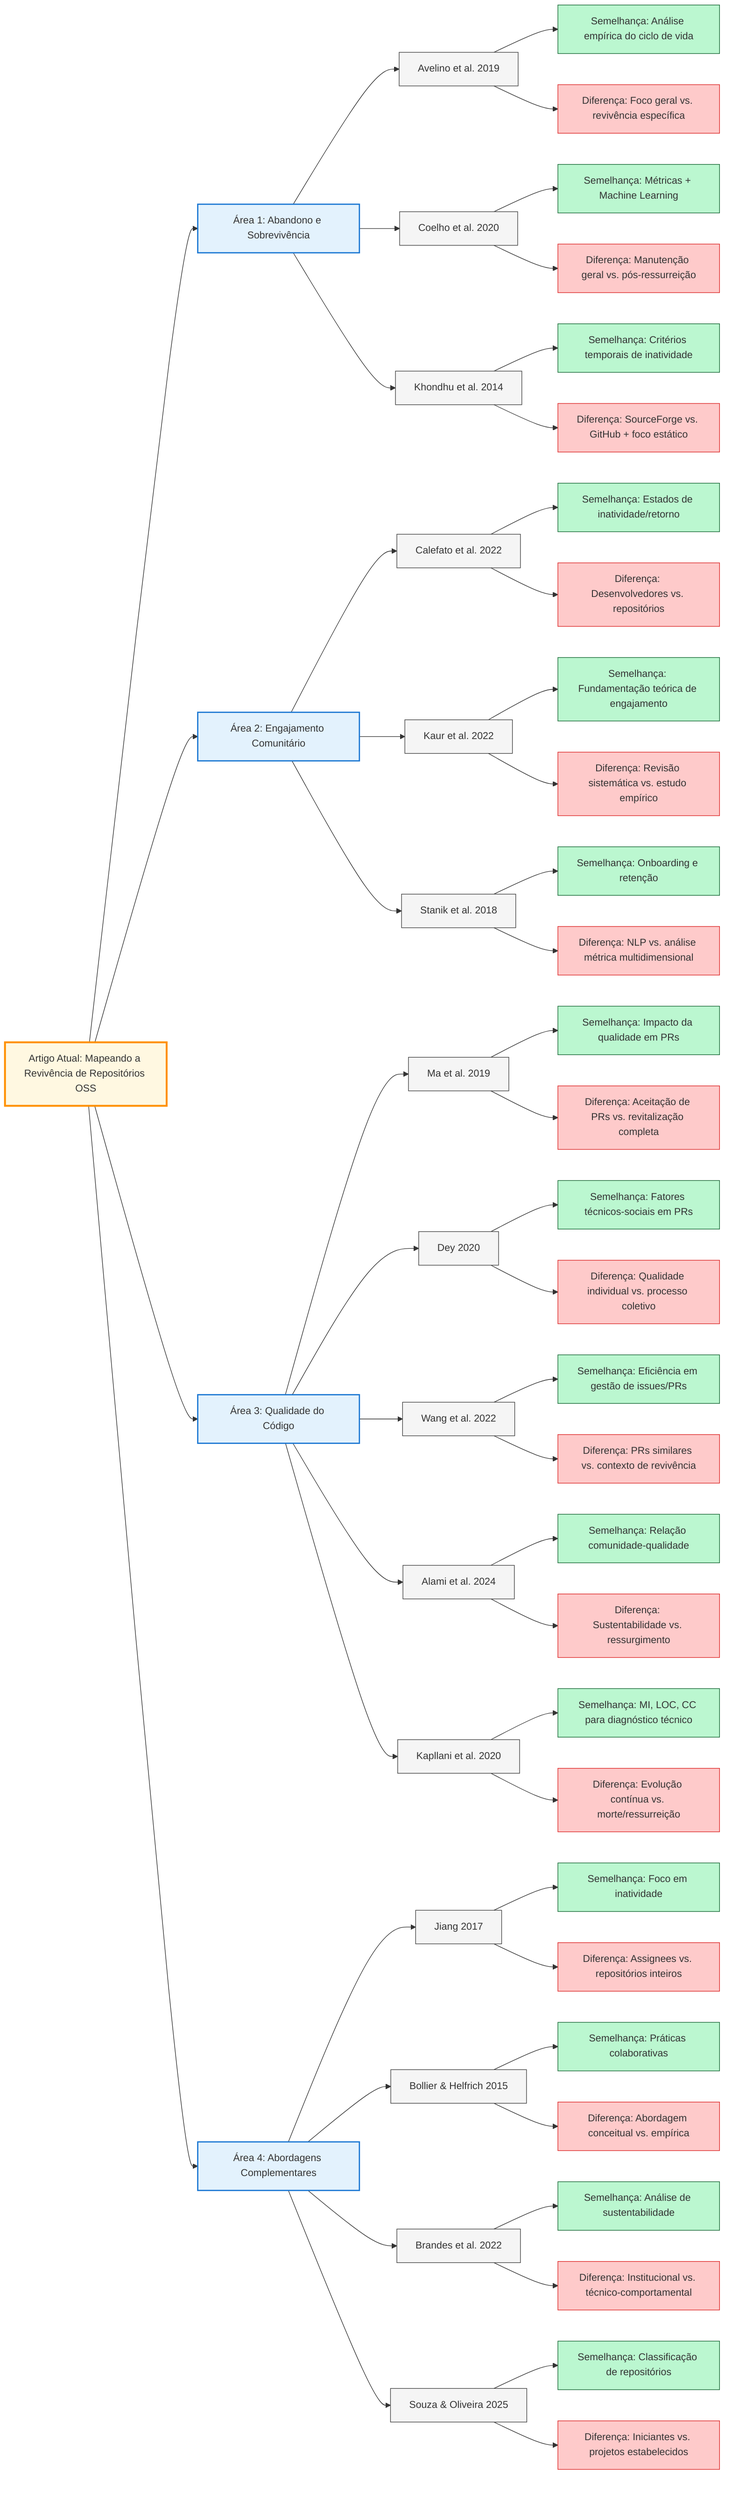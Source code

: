 graph LR
    A[Artigo Atual: Mapeando a Revivência de Repositórios OSS] --> B1[Área 1: Abandono e Sobrevivência]
    A --> B2[Área 2: Engajamento Comunitário]
    A --> B3[Área 3: Qualidade do Código]
    A --> B4[Área 4: Abordagens Complementares]
    
    %% Área 1 - Abandono e Sobrevivência
    B1 --> C1[Avelino et al. 2019]
    C1 --> C1S[Semelhança: Análise empírica do ciclo de vida]
    C1 --> C1D[Diferença: Foco geral vs. revivência específica]
    
    B1 --> C2[Coelho et al. 2020]
    C2 --> C2S[Semelhança: Métricas + Machine Learning]
    C2 --> C2D[Diferença: Manutenção geral vs. pós-ressurreição]
    
    B1 --> C3[Khondhu et al. 2014]
    C3 --> C3S[Semelhança: Critérios temporais de inatividade]
    C3 --> C3D[Diferença: SourceForge vs. GitHub + foco estático]
    
    %% Área 2 - Engajamento
    B2 --> C5[Calefato et al. 2022]
    C5 --> C5S[Semelhança: Estados de inatividade/retorno]
    C5 --> C5D[Diferença: Desenvolvedores vs. repositórios]
    
    B2 --> C6[Kaur et al. 2022]
    C6 --> C6S[Semelhança: Fundamentação teórica de engajamento]
    C6 --> C6D[Diferença: Revisão sistemática vs. estudo empírico]
    
    B2 --> C7[Stanik et al. 2018]
    C7 --> C7S[Semelhança: Onboarding e retenção]
    C7 --> C7D[Diferença: NLP vs. análise métrica multidimensional]
    
    %% Área 3 - Qualidade Técnica
    B3 --> C8[Ma et al. 2019]
    C8 --> C8S[Semelhança: Impacto da qualidade em PRs]
    C8 --> C8D[Diferença: Aceitação de PRs vs. revitalização completa]
    
    B3 --> C9[Dey 2020]
    C9 --> C9S[Semelhança: Fatores técnicos-sociais em PRs]
    C9 --> C9D[Diferença: Qualidade individual vs. processo coletivo]
    
    B3 --> C10[Wang et al. 2022]
    C10 --> C10S[Semelhança: Eficiência em gestão de issues/PRs]
    C10 --> C10D[Diferença: PRs similares vs. contexto de revivência]
    
    B3 --> C11[Alami et al. 2024]
    C11 --> C11S[Semelhança: Relação comunidade-qualidade]
    C11 --> C11D[Diferença: Sustentabilidade vs. ressurgimento]
    
    B3 --> C16[Kapllani et al. 2020]
    C16 --> C16S[Semelhança: MI, LOC, CC para diagnóstico técnico]
    C16 --> C16D[Diferença: Evolução contínua vs. morte/ressurreição]
    
    %% Área 4 - Abordagens Complementares
    B4 --> C12[Jiang 2017]
    C12 --> C12S[Semelhança: Foco em inatividade]
    C12 --> C12D[Diferença: Assignees vs. repositórios inteiros]
    
    B4 --> C13[Bollier & Helfrich 2015]
    C13 --> C13S[Semelhança: Práticas colaborativas]
    C13 --> C13D[Diferença: Abordagem conceitual vs. empírica]
    
    B4 --> C14[Brandes et al. 2022]
    C14 --> C14S[Semelhança: Análise de sustentabilidade]
    C14 --> C14D[Diferença: Institucional vs. técnico-comportamental]
    
    B4 --> C15[Souza & Oliveira 2025]
    C15 --> C15S[Semelhança: Classificação de repositórios]
    C15 --> C15D[Diferença: Iniciantes vs. projetos estabelecidos]
    
    classDef area fill:#e3f2fd,stroke:#1976d2,stroke-width:2px
    classDef article fill:#f5f5f5,stroke:#424242,stroke-width:1px
    classDef current fill:#fff8e1,stroke:#ff8f00,stroke-width:3px
    classDef similarity fill:#bbf7d0,stroke:#166534,stroke-width:1px
    classDef difference fill:#fecaca,stroke:#dc2626,stroke-width:1px
    
    class B1,B2,B3,B4 area
    class C1,C2,C3,C5,C6,C7,C8,C9,C10,C11,C12,C13,C14,C15,C16 article
    class A current
    class C1S,C2S,C3S,C5S,C6S,C7S,C8S,C9S,C10S,C11S,C12S,C13S,C14S,C15S,C16S similarity
    class C1D,C2D,C3D,C5D,C6D,C7D,C8D,C9D,C10D,C11D,C12D,C13D,C14D,C15D,C16D difference